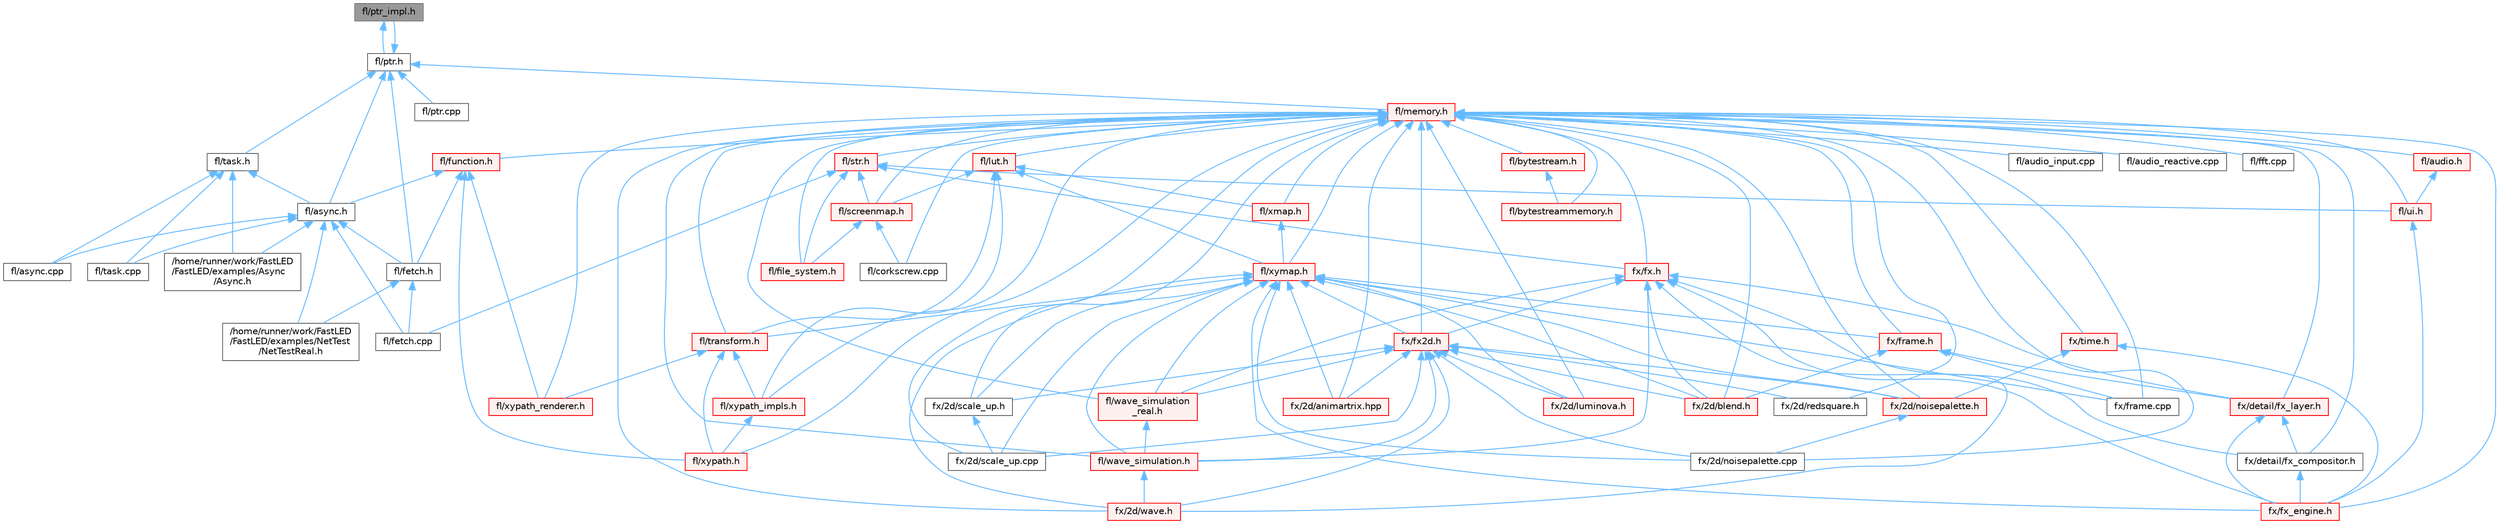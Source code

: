 digraph "fl/ptr_impl.h"
{
 // INTERACTIVE_SVG=YES
 // LATEX_PDF_SIZE
  bgcolor="transparent";
  edge [fontname=Helvetica,fontsize=10,labelfontname=Helvetica,labelfontsize=10];
  node [fontname=Helvetica,fontsize=10,shape=box,height=0.2,width=0.4];
  Node1 [id="Node000001",label="fl/ptr_impl.h",height=0.2,width=0.4,color="gray40", fillcolor="grey60", style="filled", fontcolor="black",tooltip=" "];
  Node1 -> Node2 [id="edge1_Node000001_Node000002",dir="back",color="steelblue1",style="solid",tooltip=" "];
  Node2 [id="Node000002",label="fl/ptr.h",height=0.2,width=0.4,color="grey40", fillcolor="white", style="filled",URL="$dd/d98/ptr_8h.html",tooltip=" "];
  Node2 -> Node3 [id="edge2_Node000002_Node000003",dir="back",color="steelblue1",style="solid",tooltip=" "];
  Node3 [id="Node000003",label="fl/async.h",height=0.2,width=0.4,color="grey40", fillcolor="white", style="filled",URL="$df/d4c/src_2fl_2async_8h.html",tooltip="Generic asynchronous task management for FastLED."];
  Node3 -> Node4 [id="edge3_Node000003_Node000004",dir="back",color="steelblue1",style="solid",tooltip=" "];
  Node4 [id="Node000004",label="/home/runner/work/FastLED\l/FastLED/examples/Async\l/Async.h",height=0.2,width=0.4,color="grey40", fillcolor="white", style="filled",URL="$d5/d1b/examples_2_async_2async_8h.html",tooltip=" "];
  Node3 -> Node5 [id="edge4_Node000003_Node000005",dir="back",color="steelblue1",style="solid",tooltip=" "];
  Node5 [id="Node000005",label="/home/runner/work/FastLED\l/FastLED/examples/NetTest\l/NetTestReal.h",height=0.2,width=0.4,color="grey40", fillcolor="white", style="filled",URL="$d5/dec/_net_test_real_8h.html",tooltip=" "];
  Node3 -> Node6 [id="edge5_Node000003_Node000006",dir="back",color="steelblue1",style="solid",tooltip=" "];
  Node6 [id="Node000006",label="fl/async.cpp",height=0.2,width=0.4,color="grey40", fillcolor="white", style="filled",URL="$d0/d95/async_8cpp.html",tooltip=" "];
  Node3 -> Node7 [id="edge6_Node000003_Node000007",dir="back",color="steelblue1",style="solid",tooltip=" "];
  Node7 [id="Node000007",label="fl/fetch.cpp",height=0.2,width=0.4,color="grey40", fillcolor="white", style="filled",URL="$d9/ddd/fetch_8cpp.html",tooltip=" "];
  Node3 -> Node8 [id="edge7_Node000003_Node000008",dir="back",color="steelblue1",style="solid",tooltip=" "];
  Node8 [id="Node000008",label="fl/fetch.h",height=0.2,width=0.4,color="grey40", fillcolor="white", style="filled",URL="$d6/d6a/fetch_8h.html",tooltip="Unified HTTP fetch API for FastLED (cross-platform)"];
  Node8 -> Node5 [id="edge8_Node000008_Node000005",dir="back",color="steelblue1",style="solid",tooltip=" "];
  Node8 -> Node7 [id="edge9_Node000008_Node000007",dir="back",color="steelblue1",style="solid",tooltip=" "];
  Node3 -> Node9 [id="edge10_Node000003_Node000009",dir="back",color="steelblue1",style="solid",tooltip=" "];
  Node9 [id="Node000009",label="fl/task.cpp",height=0.2,width=0.4,color="grey40", fillcolor="white", style="filled",URL="$d9/d9c/task_8cpp.html",tooltip=" "];
  Node2 -> Node8 [id="edge11_Node000002_Node000008",dir="back",color="steelblue1",style="solid",tooltip=" "];
  Node2 -> Node10 [id="edge12_Node000002_Node000010",dir="back",color="steelblue1",style="solid",tooltip=" "];
  Node10 [id="Node000010",label="fl/memory.h",height=0.2,width=0.4,color="red", fillcolor="#FFF0F0", style="filled",URL="$dc/d18/memory_8h.html",tooltip=" "];
  Node10 -> Node11 [id="edge13_Node000010_Node000011",dir="back",color="steelblue1",style="solid",tooltip=" "];
  Node11 [id="Node000011",label="fl/audio.h",height=0.2,width=0.4,color="red", fillcolor="#FFF0F0", style="filled",URL="$da/d09/audio_8h.html",tooltip=" "];
  Node11 -> Node19 [id="edge14_Node000011_Node000019",dir="back",color="steelblue1",style="solid",tooltip=" "];
  Node19 [id="Node000019",label="fl/ui.h",height=0.2,width=0.4,color="red", fillcolor="#FFF0F0", style="filled",URL="$d9/d3b/ui_8h.html",tooltip=" "];
  Node19 -> Node174 [id="edge15_Node000019_Node000174",dir="back",color="steelblue1",style="solid",tooltip=" "];
  Node174 [id="Node000174",label="fx/fx_engine.h",height=0.2,width=0.4,color="red", fillcolor="#FFF0F0", style="filled",URL="$d9/d3c/fx__engine_8h.html",tooltip=" "];
  Node10 -> Node180 [id="edge16_Node000010_Node000180",dir="back",color="steelblue1",style="solid",tooltip=" "];
  Node180 [id="Node000180",label="fl/audio_input.cpp",height=0.2,width=0.4,color="grey40", fillcolor="white", style="filled",URL="$d7/da3/audio__input_8cpp.html",tooltip=" "];
  Node10 -> Node17 [id="edge17_Node000010_Node000017",dir="back",color="steelblue1",style="solid",tooltip=" "];
  Node17 [id="Node000017",label="fl/audio_reactive.cpp",height=0.2,width=0.4,color="grey40", fillcolor="white", style="filled",URL="$d4/d14/audio__reactive_8cpp.html",tooltip=" "];
  Node10 -> Node181 [id="edge18_Node000010_Node000181",dir="back",color="steelblue1",style="solid",tooltip=" "];
  Node181 [id="Node000181",label="fl/bytestream.h",height=0.2,width=0.4,color="red", fillcolor="#FFF0F0", style="filled",URL="$dd/d2b/bytestream_8h.html",tooltip=" "];
  Node181 -> Node182 [id="edge19_Node000181_Node000182",dir="back",color="steelblue1",style="solid",tooltip=" "];
  Node182 [id="Node000182",label="fl/bytestreammemory.h",height=0.2,width=0.4,color="red", fillcolor="#FFF0F0", style="filled",URL="$d1/d24/bytestreammemory_8h.html",tooltip=" "];
  Node10 -> Node182 [id="edge20_Node000010_Node000182",dir="back",color="steelblue1",style="solid",tooltip=" "];
  Node10 -> Node191 [id="edge21_Node000010_Node000191",dir="back",color="steelblue1",style="solid",tooltip=" "];
  Node191 [id="Node000191",label="fl/corkscrew.cpp",height=0.2,width=0.4,color="grey40", fillcolor="white", style="filled",URL="$d3/d9b/corkscrew_8cpp.html",tooltip=" "];
  Node10 -> Node192 [id="edge22_Node000010_Node000192",dir="back",color="steelblue1",style="solid",tooltip=" "];
  Node192 [id="Node000192",label="fl/fft.cpp",height=0.2,width=0.4,color="grey40", fillcolor="white", style="filled",URL="$db/d03/fft_8cpp.html",tooltip=" "];
  Node10 -> Node193 [id="edge23_Node000010_Node000193",dir="back",color="steelblue1",style="solid",tooltip=" "];
  Node193 [id="Node000193",label="fl/file_system.h",height=0.2,width=0.4,color="red", fillcolor="#FFF0F0", style="filled",URL="$d6/d8d/file__system_8h.html",tooltip=" "];
  Node10 -> Node195 [id="edge24_Node000010_Node000195",dir="back",color="steelblue1",style="solid",tooltip=" "];
  Node195 [id="Node000195",label="fl/function.h",height=0.2,width=0.4,color="red", fillcolor="#FFF0F0", style="filled",URL="$dd/d67/function_8h.html",tooltip=" "];
  Node195 -> Node3 [id="edge25_Node000195_Node000003",dir="back",color="steelblue1",style="solid",tooltip=" "];
  Node195 -> Node8 [id="edge26_Node000195_Node000008",dir="back",color="steelblue1",style="solid",tooltip=" "];
  Node195 -> Node215 [id="edge27_Node000195_Node000215",dir="back",color="steelblue1",style="solid",tooltip=" "];
  Node215 [id="Node000215",label="fl/xypath.h",height=0.2,width=0.4,color="red", fillcolor="#FFF0F0", style="filled",URL="$d5/df2/xypath_8h.html",tooltip=" "];
  Node195 -> Node222 [id="edge28_Node000195_Node000222",dir="back",color="steelblue1",style="solid",tooltip=" "];
  Node222 [id="Node000222",label="fl/xypath_renderer.h",height=0.2,width=0.4,color="red", fillcolor="#FFF0F0", style="filled",URL="$d2/d88/xypath__renderer_8h.html",tooltip=" "];
  Node10 -> Node223 [id="edge29_Node000010_Node000223",dir="back",color="steelblue1",style="solid",tooltip=" "];
  Node223 [id="Node000223",label="fl/lut.h",height=0.2,width=0.4,color="red", fillcolor="#FFF0F0", style="filled",URL="$db/d54/lut_8h.html",tooltip=" "];
  Node223 -> Node207 [id="edge30_Node000223_Node000207",dir="back",color="steelblue1",style="solid",tooltip=" "];
  Node207 [id="Node000207",label="fl/screenmap.h",height=0.2,width=0.4,color="red", fillcolor="#FFF0F0", style="filled",URL="$d7/d97/screenmap_8h.html",tooltip=" "];
  Node207 -> Node191 [id="edge31_Node000207_Node000191",dir="back",color="steelblue1",style="solid",tooltip=" "];
  Node207 -> Node193 [id="edge32_Node000207_Node000193",dir="back",color="steelblue1",style="solid",tooltip=" "];
  Node223 -> Node225 [id="edge33_Node000223_Node000225",dir="back",color="steelblue1",style="solid",tooltip=" "];
  Node225 [id="Node000225",label="fl/transform.h",height=0.2,width=0.4,color="red", fillcolor="#FFF0F0", style="filled",URL="$d2/d80/transform_8h.html",tooltip=" "];
  Node225 -> Node215 [id="edge34_Node000225_Node000215",dir="back",color="steelblue1",style="solid",tooltip=" "];
  Node225 -> Node226 [id="edge35_Node000225_Node000226",dir="back",color="steelblue1",style="solid",tooltip=" "];
  Node226 [id="Node000226",label="fl/xypath_impls.h",height=0.2,width=0.4,color="red", fillcolor="#FFF0F0", style="filled",URL="$d8/d5f/xypath__impls_8h.html",tooltip=" "];
  Node226 -> Node215 [id="edge36_Node000226_Node000215",dir="back",color="steelblue1",style="solid",tooltip=" "];
  Node225 -> Node222 [id="edge37_Node000225_Node000222",dir="back",color="steelblue1",style="solid",tooltip=" "];
  Node223 -> Node227 [id="edge38_Node000223_Node000227",dir="back",color="steelblue1",style="solid",tooltip=" "];
  Node227 [id="Node000227",label="fl/xmap.h",height=0.2,width=0.4,color="red", fillcolor="#FFF0F0", style="filled",URL="$dd/dcc/xmap_8h.html",tooltip=" "];
  Node227 -> Node229 [id="edge39_Node000227_Node000229",dir="back",color="steelblue1",style="solid",tooltip=" "];
  Node229 [id="Node000229",label="fl/xymap.h",height=0.2,width=0.4,color="red", fillcolor="#FFF0F0", style="filled",URL="$da/d61/xymap_8h.html",tooltip=" "];
  Node229 -> Node225 [id="edge40_Node000229_Node000225",dir="back",color="steelblue1",style="solid",tooltip=" "];
  Node229 -> Node247 [id="edge41_Node000229_Node000247",dir="back",color="steelblue1",style="solid",tooltip=" "];
  Node247 [id="Node000247",label="fl/wave_simulation.h",height=0.2,width=0.4,color="red", fillcolor="#FFF0F0", style="filled",URL="$dc/d36/wave__simulation_8h.html",tooltip=" "];
  Node247 -> Node166 [id="edge42_Node000247_Node000166",dir="back",color="steelblue1",style="solid",tooltip=" "];
  Node166 [id="Node000166",label="fx/2d/wave.h",height=0.2,width=0.4,color="red", fillcolor="#FFF0F0", style="filled",URL="$de/de9/src_2fx_22d_2wave_8h.html",tooltip=" "];
  Node229 -> Node249 [id="edge43_Node000229_Node000249",dir="back",color="steelblue1",style="solid",tooltip=" "];
  Node249 [id="Node000249",label="fl/wave_simulation\l_real.h",height=0.2,width=0.4,color="red", fillcolor="#FFF0F0", style="filled",URL="$dd/d8e/wave__simulation__real_8h.html",tooltip=" "];
  Node249 -> Node247 [id="edge44_Node000249_Node000247",dir="back",color="steelblue1",style="solid",tooltip=" "];
  Node229 -> Node163 [id="edge45_Node000229_Node000163",dir="back",color="steelblue1",style="solid",tooltip=" "];
  Node163 [id="Node000163",label="fx/2d/animartrix.hpp",height=0.2,width=0.4,color="red", fillcolor="#FFF0F0", style="filled",URL="$d3/dc3/animartrix_8hpp.html",tooltip=" "];
  Node229 -> Node251 [id="edge46_Node000229_Node000251",dir="back",color="steelblue1",style="solid",tooltip=" "];
  Node251 [id="Node000251",label="fx/2d/blend.h",height=0.2,width=0.4,color="red", fillcolor="#FFF0F0", style="filled",URL="$d8/d4e/blend_8h.html",tooltip=" "];
  Node229 -> Node145 [id="edge47_Node000229_Node000145",dir="back",color="steelblue1",style="solid",tooltip=" "];
  Node145 [id="Node000145",label="fx/2d/luminova.h",height=0.2,width=0.4,color="red", fillcolor="#FFF0F0", style="filled",URL="$d4/dd9/src_2fx_22d_2luminova_8h.html",tooltip=" "];
  Node229 -> Node147 [id="edge48_Node000229_Node000147",dir="back",color="steelblue1",style="solid",tooltip=" "];
  Node147 [id="Node000147",label="fx/2d/noisepalette.cpp",height=0.2,width=0.4,color="grey40", fillcolor="white", style="filled",URL="$d6/d66/noisepalette_8cpp.html",tooltip=" "];
  Node229 -> Node148 [id="edge49_Node000229_Node000148",dir="back",color="steelblue1",style="solid",tooltip=" "];
  Node148 [id="Node000148",label="fx/2d/noisepalette.h",height=0.2,width=0.4,color="red", fillcolor="#FFF0F0", style="filled",URL="$d6/dc7/noisepalette_8h.html",tooltip="Demonstrates how to mix noise generation with color palettes on a 2D LED matrix."];
  Node148 -> Node147 [id="edge50_Node000148_Node000147",dir="back",color="steelblue1",style="solid",tooltip=" "];
  Node229 -> Node150 [id="edge51_Node000229_Node000150",dir="back",color="steelblue1",style="solid",tooltip=" "];
  Node150 [id="Node000150",label="fx/2d/scale_up.cpp",height=0.2,width=0.4,color="grey40", fillcolor="white", style="filled",URL="$dc/d8c/scale__up_8cpp.html",tooltip=" "];
  Node229 -> Node246 [id="edge52_Node000229_Node000246",dir="back",color="steelblue1",style="solid",tooltip=" "];
  Node246 [id="Node000246",label="fx/2d/scale_up.h",height=0.2,width=0.4,color="grey40", fillcolor="white", style="filled",URL="$d2/d74/scale__up_8h.html",tooltip="Expands a grid using bilinear interpolation and scaling up."];
  Node246 -> Node150 [id="edge53_Node000246_Node000150",dir="back",color="steelblue1",style="solid",tooltip=" "];
  Node229 -> Node166 [id="edge54_Node000229_Node000166",dir="back",color="steelblue1",style="solid",tooltip=" "];
  Node229 -> Node252 [id="edge55_Node000229_Node000252",dir="back",color="steelblue1",style="solid",tooltip=" "];
  Node252 [id="Node000252",label="fx/frame.cpp",height=0.2,width=0.4,color="grey40", fillcolor="white", style="filled",URL="$da/d14/frame_8cpp.html",tooltip=" "];
  Node229 -> Node253 [id="edge56_Node000229_Node000253",dir="back",color="steelblue1",style="solid",tooltip=" "];
  Node253 [id="Node000253",label="fx/frame.h",height=0.2,width=0.4,color="red", fillcolor="#FFF0F0", style="filled",URL="$df/d7d/frame_8h.html",tooltip=" "];
  Node253 -> Node251 [id="edge57_Node000253_Node000251",dir="back",color="steelblue1",style="solid",tooltip=" "];
  Node253 -> Node254 [id="edge58_Node000253_Node000254",dir="back",color="steelblue1",style="solid",tooltip=" "];
  Node254 [id="Node000254",label="fx/detail/fx_layer.h",height=0.2,width=0.4,color="red", fillcolor="#FFF0F0", style="filled",URL="$d7/d2f/fx__layer_8h.html",tooltip=" "];
  Node254 -> Node255 [id="edge59_Node000254_Node000255",dir="back",color="steelblue1",style="solid",tooltip=" "];
  Node255 [id="Node000255",label="fx/detail/fx_compositor.h",height=0.2,width=0.4,color="grey40", fillcolor="white", style="filled",URL="$d5/d6b/fx__compositor_8h.html",tooltip=" "];
  Node255 -> Node174 [id="edge60_Node000255_Node000174",dir="back",color="steelblue1",style="solid",tooltip=" "];
  Node254 -> Node174 [id="edge61_Node000254_Node000174",dir="back",color="steelblue1",style="solid",tooltip=" "];
  Node253 -> Node252 [id="edge62_Node000253_Node000252",dir="back",color="steelblue1",style="solid",tooltip=" "];
  Node229 -> Node257 [id="edge63_Node000229_Node000257",dir="back",color="steelblue1",style="solid",tooltip=" "];
  Node257 [id="Node000257",label="fx/fx2d.h",height=0.2,width=0.4,color="red", fillcolor="#FFF0F0", style="filled",URL="$d9/d43/fx2d_8h.html",tooltip=" "];
  Node257 -> Node247 [id="edge64_Node000257_Node000247",dir="back",color="steelblue1",style="solid",tooltip=" "];
  Node257 -> Node249 [id="edge65_Node000257_Node000249",dir="back",color="steelblue1",style="solid",tooltip=" "];
  Node257 -> Node163 [id="edge66_Node000257_Node000163",dir="back",color="steelblue1",style="solid",tooltip=" "];
  Node257 -> Node251 [id="edge67_Node000257_Node000251",dir="back",color="steelblue1",style="solid",tooltip=" "];
  Node257 -> Node145 [id="edge68_Node000257_Node000145",dir="back",color="steelblue1",style="solid",tooltip=" "];
  Node257 -> Node147 [id="edge69_Node000257_Node000147",dir="back",color="steelblue1",style="solid",tooltip=" "];
  Node257 -> Node148 [id="edge70_Node000257_Node000148",dir="back",color="steelblue1",style="solid",tooltip=" "];
  Node257 -> Node149 [id="edge71_Node000257_Node000149",dir="back",color="steelblue1",style="solid",tooltip=" "];
  Node149 [id="Node000149",label="fx/2d/redsquare.h",height=0.2,width=0.4,color="grey40", fillcolor="white", style="filled",URL="$d3/db8/redsquare_8h.html",tooltip=" "];
  Node257 -> Node150 [id="edge72_Node000257_Node000150",dir="back",color="steelblue1",style="solid",tooltip=" "];
  Node257 -> Node246 [id="edge73_Node000257_Node000246",dir="back",color="steelblue1",style="solid",tooltip=" "];
  Node257 -> Node166 [id="edge74_Node000257_Node000166",dir="back",color="steelblue1",style="solid",tooltip=" "];
  Node229 -> Node174 [id="edge75_Node000229_Node000174",dir="back",color="steelblue1",style="solid",tooltip=" "];
  Node223 -> Node229 [id="edge76_Node000223_Node000229",dir="back",color="steelblue1",style="solid",tooltip=" "];
  Node223 -> Node226 [id="edge77_Node000223_Node000226",dir="back",color="steelblue1",style="solid",tooltip=" "];
  Node10 -> Node207 [id="edge78_Node000010_Node000207",dir="back",color="steelblue1",style="solid",tooltip=" "];
  Node10 -> Node260 [id="edge79_Node000010_Node000260",dir="back",color="steelblue1",style="solid",tooltip=" "];
  Node260 [id="Node000260",label="fl/str.h",height=0.2,width=0.4,color="red", fillcolor="#FFF0F0", style="filled",URL="$d1/d93/str_8h.html",tooltip=" "];
  Node260 -> Node7 [id="edge80_Node000260_Node000007",dir="back",color="steelblue1",style="solid",tooltip=" "];
  Node260 -> Node193 [id="edge81_Node000260_Node000193",dir="back",color="steelblue1",style="solid",tooltip=" "];
  Node260 -> Node207 [id="edge82_Node000260_Node000207",dir="back",color="steelblue1",style="solid",tooltip=" "];
  Node260 -> Node19 [id="edge83_Node000260_Node000019",dir="back",color="steelblue1",style="solid",tooltip=" "];
  Node260 -> Node330 [id="edge84_Node000260_Node000330",dir="back",color="steelblue1",style="solid",tooltip=" "];
  Node330 [id="Node000330",label="fx/fx.h",height=0.2,width=0.4,color="red", fillcolor="#FFF0F0", style="filled",URL="$d2/d0c/fx_8h.html",tooltip=" "];
  Node330 -> Node247 [id="edge85_Node000330_Node000247",dir="back",color="steelblue1",style="solid",tooltip=" "];
  Node330 -> Node249 [id="edge86_Node000330_Node000249",dir="back",color="steelblue1",style="solid",tooltip=" "];
  Node330 -> Node251 [id="edge87_Node000330_Node000251",dir="back",color="steelblue1",style="solid",tooltip=" "];
  Node330 -> Node166 [id="edge88_Node000330_Node000166",dir="back",color="steelblue1",style="solid",tooltip=" "];
  Node330 -> Node255 [id="edge89_Node000330_Node000255",dir="back",color="steelblue1",style="solid",tooltip=" "];
  Node330 -> Node254 [id="edge90_Node000330_Node000254",dir="back",color="steelblue1",style="solid",tooltip=" "];
  Node330 -> Node257 [id="edge91_Node000330_Node000257",dir="back",color="steelblue1",style="solid",tooltip=" "];
  Node330 -> Node174 [id="edge92_Node000330_Node000174",dir="back",color="steelblue1",style="solid",tooltip=" "];
  Node10 -> Node225 [id="edge93_Node000010_Node000225",dir="back",color="steelblue1",style="solid",tooltip=" "];
  Node10 -> Node19 [id="edge94_Node000010_Node000019",dir="back",color="steelblue1",style="solid",tooltip=" "];
  Node10 -> Node247 [id="edge95_Node000010_Node000247",dir="back",color="steelblue1",style="solid",tooltip=" "];
  Node10 -> Node249 [id="edge96_Node000010_Node000249",dir="back",color="steelblue1",style="solid",tooltip=" "];
  Node10 -> Node227 [id="edge97_Node000010_Node000227",dir="back",color="steelblue1",style="solid",tooltip=" "];
  Node10 -> Node229 [id="edge98_Node000010_Node000229",dir="back",color="steelblue1",style="solid",tooltip=" "];
  Node10 -> Node215 [id="edge99_Node000010_Node000215",dir="back",color="steelblue1",style="solid",tooltip=" "];
  Node10 -> Node226 [id="edge100_Node000010_Node000226",dir="back",color="steelblue1",style="solid",tooltip=" "];
  Node10 -> Node222 [id="edge101_Node000010_Node000222",dir="back",color="steelblue1",style="solid",tooltip=" "];
  Node10 -> Node163 [id="edge102_Node000010_Node000163",dir="back",color="steelblue1",style="solid",tooltip=" "];
  Node10 -> Node251 [id="edge103_Node000010_Node000251",dir="back",color="steelblue1",style="solid",tooltip=" "];
  Node10 -> Node145 [id="edge104_Node000010_Node000145",dir="back",color="steelblue1",style="solid",tooltip=" "];
  Node10 -> Node147 [id="edge105_Node000010_Node000147",dir="back",color="steelblue1",style="solid",tooltip=" "];
  Node10 -> Node148 [id="edge106_Node000010_Node000148",dir="back",color="steelblue1",style="solid",tooltip=" "];
  Node10 -> Node149 [id="edge107_Node000010_Node000149",dir="back",color="steelblue1",style="solid",tooltip=" "];
  Node10 -> Node150 [id="edge108_Node000010_Node000150",dir="back",color="steelblue1",style="solid",tooltip=" "];
  Node10 -> Node246 [id="edge109_Node000010_Node000246",dir="back",color="steelblue1",style="solid",tooltip=" "];
  Node10 -> Node166 [id="edge110_Node000010_Node000166",dir="back",color="steelblue1",style="solid",tooltip=" "];
  Node10 -> Node255 [id="edge111_Node000010_Node000255",dir="back",color="steelblue1",style="solid",tooltip=" "];
  Node10 -> Node254 [id="edge112_Node000010_Node000254",dir="back",color="steelblue1",style="solid",tooltip=" "];
  Node10 -> Node252 [id="edge113_Node000010_Node000252",dir="back",color="steelblue1",style="solid",tooltip=" "];
  Node10 -> Node253 [id="edge114_Node000010_Node000253",dir="back",color="steelblue1",style="solid",tooltip=" "];
  Node10 -> Node330 [id="edge115_Node000010_Node000330",dir="back",color="steelblue1",style="solid",tooltip=" "];
  Node10 -> Node257 [id="edge116_Node000010_Node000257",dir="back",color="steelblue1",style="solid",tooltip=" "];
  Node10 -> Node174 [id="edge117_Node000010_Node000174",dir="back",color="steelblue1",style="solid",tooltip=" "];
  Node10 -> Node366 [id="edge118_Node000010_Node000366",dir="back",color="steelblue1",style="solid",tooltip=" "];
  Node366 [id="Node000366",label="fx/time.h",height=0.2,width=0.4,color="red", fillcolor="#FFF0F0", style="filled",URL="$da/da2/fx_2time_8h.html",tooltip=" "];
  Node366 -> Node148 [id="edge119_Node000366_Node000148",dir="back",color="steelblue1",style="solid",tooltip=" "];
  Node366 -> Node174 [id="edge120_Node000366_Node000174",dir="back",color="steelblue1",style="solid",tooltip=" "];
  Node2 -> Node368 [id="edge121_Node000002_Node000368",dir="back",color="steelblue1",style="solid",tooltip=" "];
  Node368 [id="Node000368",label="fl/ptr.cpp",height=0.2,width=0.4,color="grey40", fillcolor="white", style="filled",URL="$df/dc6/ptr_8cpp.html",tooltip=" "];
  Node2 -> Node1 [id="edge122_Node000002_Node000001",dir="back",color="steelblue1",style="solid",tooltip=" "];
  Node2 -> Node214 [id="edge123_Node000002_Node000214",dir="back",color="steelblue1",style="solid",tooltip=" "];
  Node214 [id="Node000214",label="fl/task.h",height=0.2,width=0.4,color="grey40", fillcolor="white", style="filled",URL="$db/da4/task_8h.html",tooltip=" "];
  Node214 -> Node4 [id="edge124_Node000214_Node000004",dir="back",color="steelblue1",style="solid",tooltip=" "];
  Node214 -> Node6 [id="edge125_Node000214_Node000006",dir="back",color="steelblue1",style="solid",tooltip=" "];
  Node214 -> Node3 [id="edge126_Node000214_Node000003",dir="back",color="steelblue1",style="solid",tooltip=" "];
  Node214 -> Node9 [id="edge127_Node000214_Node000009",dir="back",color="steelblue1",style="solid",tooltip=" "];
}
